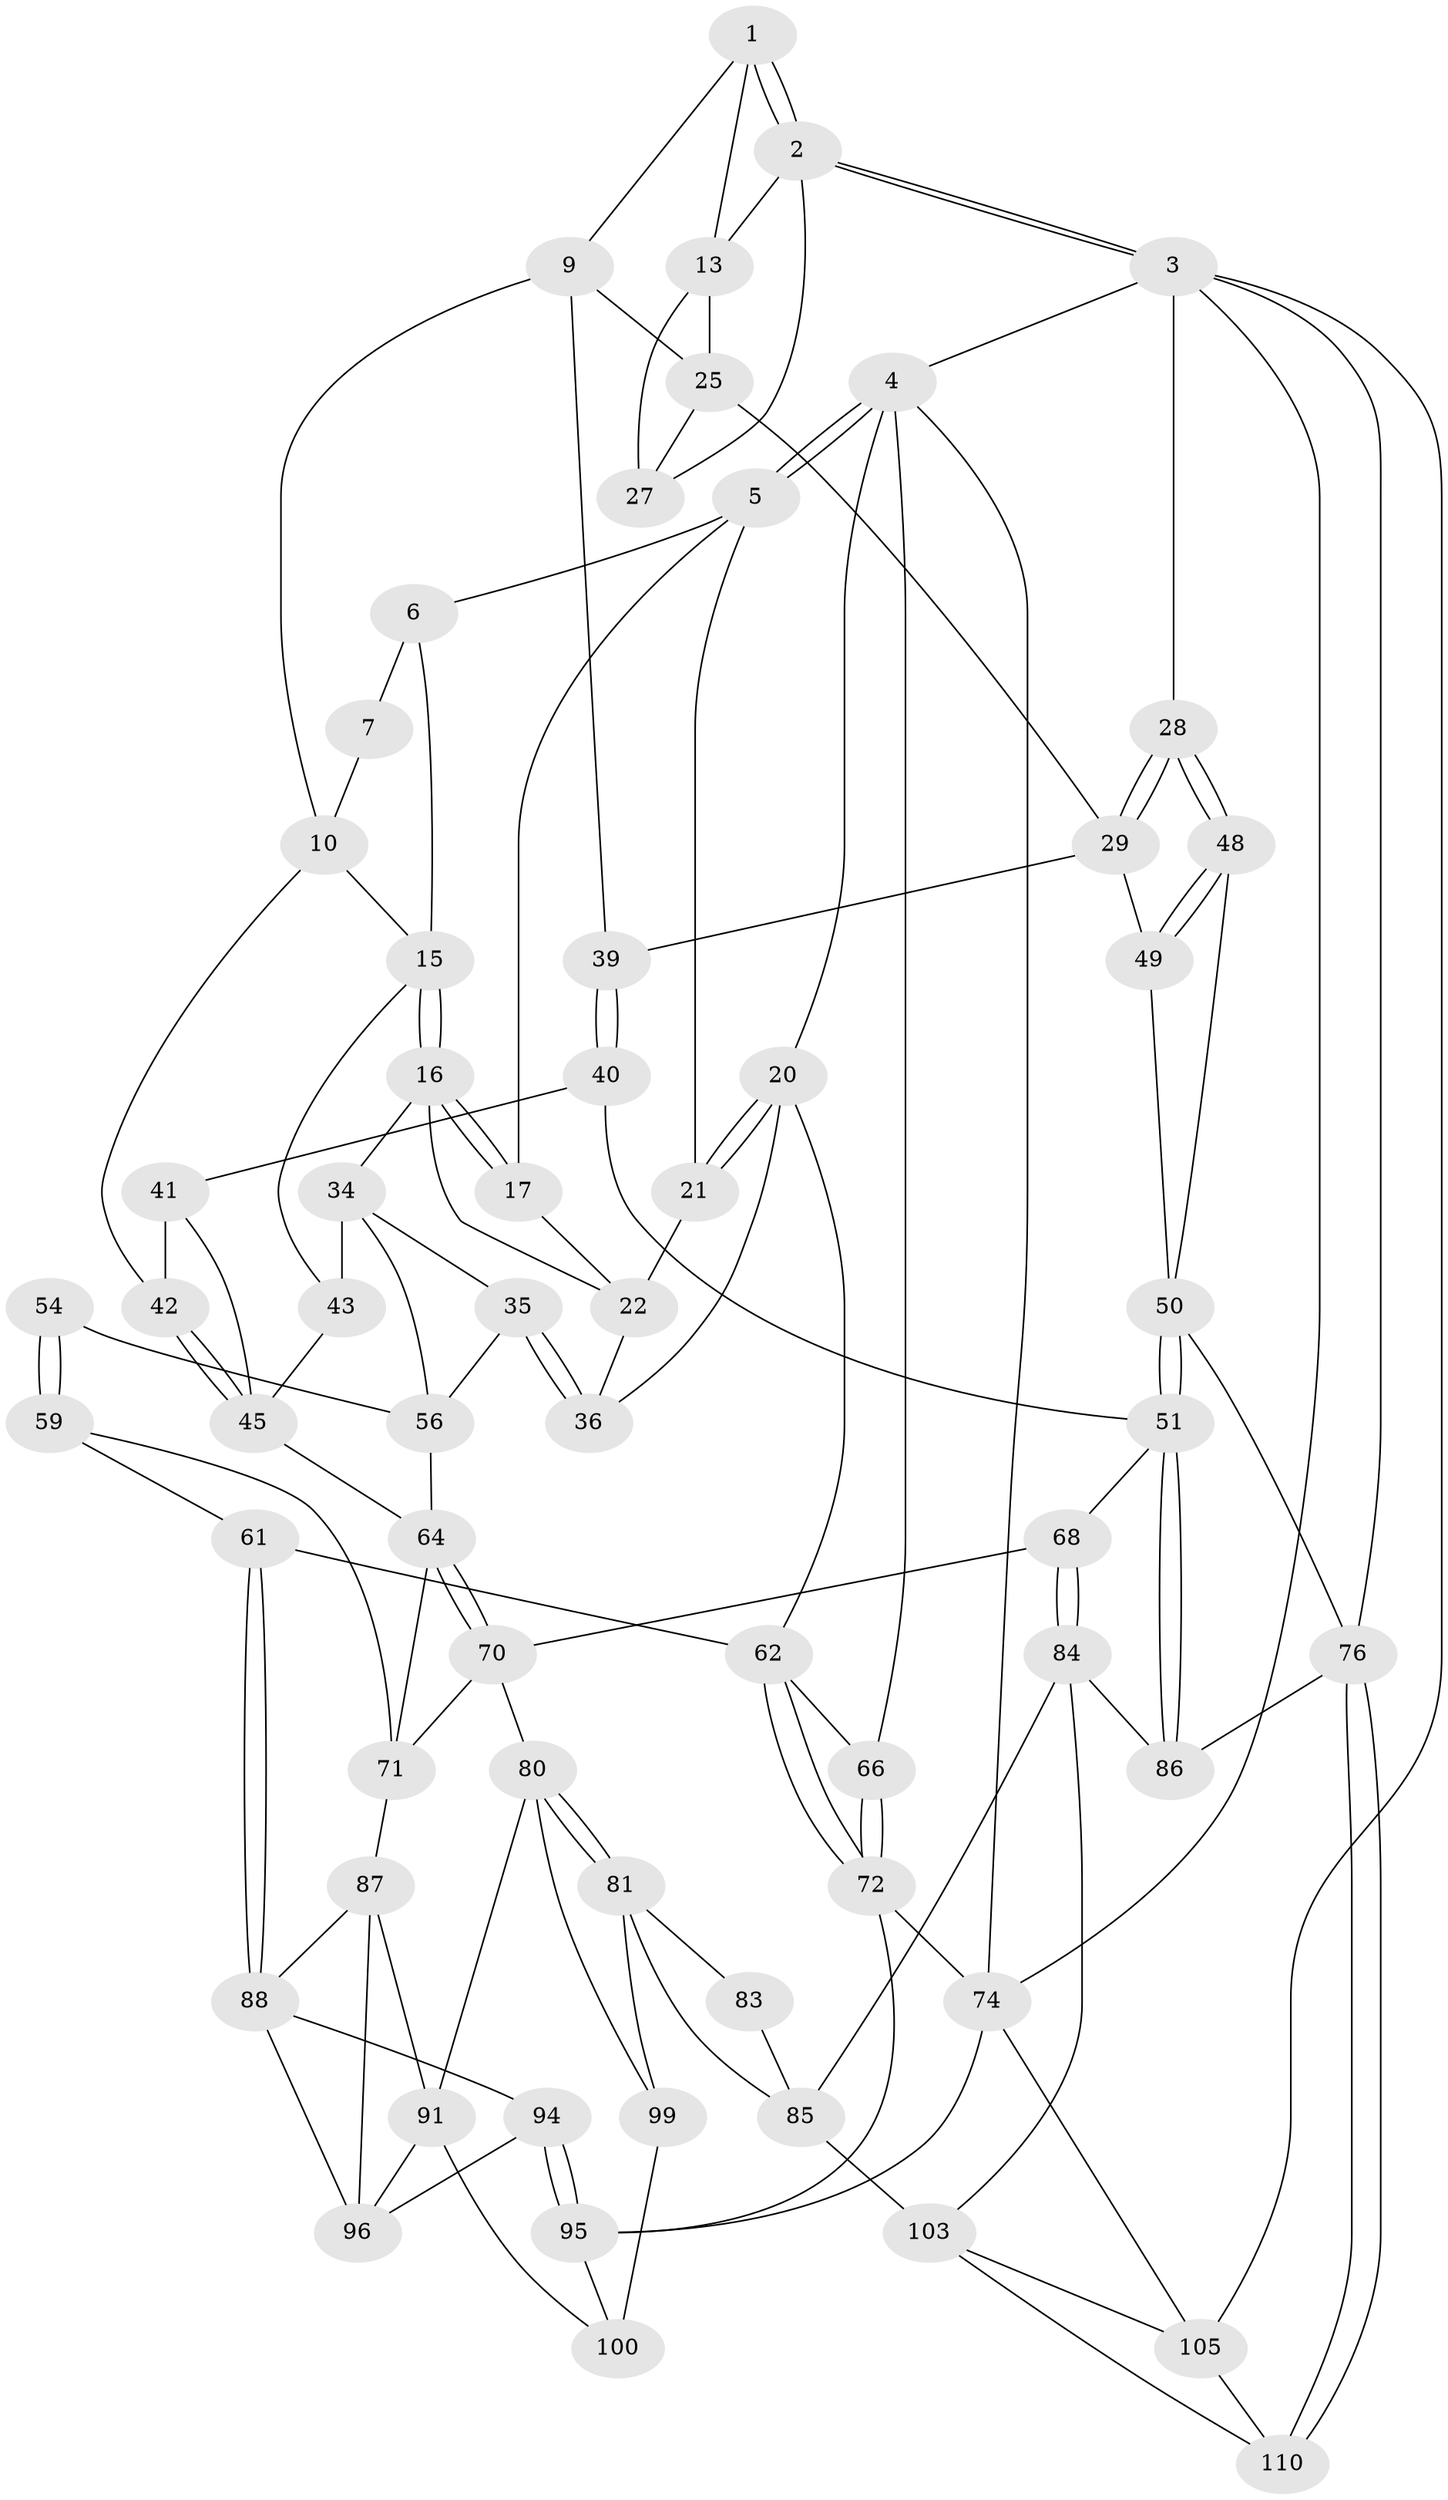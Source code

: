 // original degree distribution, {3: 0.03636363636363636, 6: 0.2727272727272727, 5: 0.43636363636363634, 4: 0.2545454545454545}
// Generated by graph-tools (version 1.1) at 2025/11/02/27/25 16:11:52]
// undirected, 63 vertices, 136 edges
graph export_dot {
graph [start="1"]
  node [color=gray90,style=filled];
  1 [pos="+0.8286946972605312+0",super="+8"];
  2 [pos="+1+0",super="+12"];
  3 [pos="+1+0",super="+75"];
  4 [pos="+0+0",super="+19"];
  5 [pos="+0.2504374440675732+0",super="+18"];
  6 [pos="+0.39335817087141783+0",super="+14"];
  7 [pos="+0.624743261605331+0",super="+11"];
  9 [pos="+0.73708021532889+0.15179287319341894",super="+26"];
  10 [pos="+0.6585330346781172+0.13425622554640254",super="+31"];
  13 [pos="+0.8711711148071395+0.10275187978121282",super="+24"];
  15 [pos="+0.43905216973375133+0.17985725655161927",super="+32"];
  16 [pos="+0.4174728679105373+0.17847859847920586",super="+33"];
  17 [pos="+0.249399738830613+0.009130051703630241"];
  20 [pos="+0.02717785328586762+0.14887516713369897",super="+37"];
  21 [pos="+0.0680901972527874+0.12843789889647056"];
  22 [pos="+0.2551049958748643+0.14801611067595968",super="+23"];
  25 [pos="+0.80909136883011+0.2186006347149978",super="+30"];
  27 [pos="+0.9337852049970603+0.1337383644635999"];
  28 [pos="+1+0.09132175573201107"];
  29 [pos="+1+0.16969935322530924",super="+38"];
  34 [pos="+0.26239791784222966+0.28308674918954857",super="+44"];
  35 [pos="+0.18628611054402386+0.3325008893455838",super="+58"];
  36 [pos="+0.1834834848286265+0.3324036797766098"];
  39 [pos="+0.8078891917364158+0.24964382917789602"];
  40 [pos="+0.7677836313022967+0.3037791384704798",super="+53"];
  41 [pos="+0.6203434354988014+0.25941807211348694",super="+47"];
  42 [pos="+0.5887148304495866+0.23036077759310913"];
  43 [pos="+0.4358023905317055+0.3426171108072009"];
  45 [pos="+0.5640081939917452+0.4046057147113512",super="+46"];
  48 [pos="+1+0.38129457058918137"];
  49 [pos="+0.9242281732444579+0.3195887620976668"];
  50 [pos="+0.9017124694806575+0.43353384337068945",super="+67"];
  51 [pos="+0.8374139812282293+0.5668467142845629",super="+52"];
  54 [pos="+0.22877360077217748+0.40101149932028785",super="+55"];
  56 [pos="+0.339353773093544+0.4751924825325311",super="+57"];
  59 [pos="+0.21387794064696997+0.4871202546567138",super="+60"];
  61 [pos="+0.11752973776040353+0.5595685990559923"];
  62 [pos="+0.08882910311801602+0.5421596324591079",super="+63"];
  64 [pos="+0.454455554175083+0.5503181516059422",super="+65"];
  66 [pos="+0+0.30483681316370465"];
  68 [pos="+0.6605871720312784+0.5391738041302805",super="+69"];
  70 [pos="+0.4602636604810242+0.569635436074514",super="+78"];
  71 [pos="+0.31270531985365135+0.5279583049770239",super="+79"];
  72 [pos="+0+0.5864751768078004",super="+73"];
  74 [pos="+0+1",super="+107"];
  76 [pos="+1+1",super="+77"];
  80 [pos="+0.45096326874242515+0.7178592147688484",super="+90"];
  81 [pos="+0.4572462022085663+0.724229560488822",super="+82"];
  83 [pos="+0.5453018205680709+0.588886093614396"];
  84 [pos="+0.623515017797653+0.6821991013188268",super="+89"];
  85 [pos="+0.5842116689327287+0.727510497105434",super="+102"];
  86 [pos="+0.8993691727644335+0.6397613341412417"];
  87 [pos="+0.31287116621452554+0.6189615649395229",super="+92"];
  88 [pos="+0.13208013475499256+0.5842190417447124",super="+93"];
  91 [pos="+0.32912782362818965+0.6969876656708375",super="+97"];
  94 [pos="+0.12214051322665574+0.7780579162878345"];
  95 [pos="+0.10330879400061349+0.8014953588278576",super="+108"];
  96 [pos="+0.2572399437601872+0.6975208034176924",super="+98"];
  99 [pos="+0.3405648198421738+0.7632062080000525",super="+101"];
  100 [pos="+0.27879849059271944+0.805604403782269",super="+109"];
  103 [pos="+0.8102541776402332+0.7459869065284296",super="+104"];
  105 [pos="+0.5924893343105117+1",super="+106"];
  110 [pos="+0.8607179890733526+0.9129181358711668"];
  1 -- 2;
  1 -- 2;
  1 -- 13;
  1 -- 9;
  2 -- 3;
  2 -- 3;
  2 -- 27;
  2 -- 13;
  3 -- 4;
  3 -- 28;
  3 -- 74;
  3 -- 76;
  3 -- 105;
  4 -- 5;
  4 -- 5;
  4 -- 74;
  4 -- 66;
  4 -- 20;
  5 -- 6;
  5 -- 17;
  5 -- 21;
  6 -- 7 [weight=2];
  6 -- 15;
  7 -- 10;
  9 -- 10;
  9 -- 25;
  9 -- 39;
  10 -- 42;
  10 -- 15;
  13 -- 25;
  13 -- 27;
  15 -- 16;
  15 -- 16;
  15 -- 43;
  16 -- 17;
  16 -- 17;
  16 -- 34;
  16 -- 22;
  17 -- 22;
  20 -- 21;
  20 -- 21;
  20 -- 62;
  20 -- 36;
  21 -- 22;
  22 -- 36;
  25 -- 27;
  25 -- 29;
  28 -- 29;
  28 -- 29;
  28 -- 48;
  28 -- 48;
  29 -- 49;
  29 -- 39;
  34 -- 35;
  34 -- 56;
  34 -- 43;
  35 -- 36;
  35 -- 36;
  35 -- 56;
  39 -- 40;
  39 -- 40;
  40 -- 41 [weight=2];
  40 -- 51;
  41 -- 42;
  41 -- 45;
  42 -- 45;
  42 -- 45;
  43 -- 45;
  45 -- 64;
  48 -- 49;
  48 -- 49;
  48 -- 50;
  49 -- 50;
  50 -- 51;
  50 -- 51;
  50 -- 76;
  51 -- 86;
  51 -- 86;
  51 -- 68;
  54 -- 59 [weight=2];
  54 -- 59;
  54 -- 56;
  56 -- 64;
  59 -- 61;
  59 -- 71;
  61 -- 62;
  61 -- 88;
  61 -- 88;
  62 -- 72;
  62 -- 72;
  62 -- 66;
  64 -- 70;
  64 -- 70;
  64 -- 71;
  66 -- 72;
  66 -- 72;
  68 -- 84;
  68 -- 84;
  68 -- 70;
  70 -- 80;
  70 -- 71;
  71 -- 87;
  72 -- 74;
  72 -- 95;
  74 -- 105;
  74 -- 95;
  76 -- 110;
  76 -- 110;
  76 -- 86;
  80 -- 81;
  80 -- 81;
  80 -- 91;
  80 -- 99;
  81 -- 99;
  81 -- 83;
  81 -- 85;
  83 -- 85;
  84 -- 85;
  84 -- 86;
  84 -- 103;
  85 -- 103;
  87 -- 88;
  87 -- 96;
  87 -- 91;
  88 -- 96;
  88 -- 94;
  91 -- 96;
  91 -- 100;
  94 -- 95;
  94 -- 95;
  94 -- 96;
  95 -- 100;
  99 -- 100 [weight=2];
  103 -- 110;
  103 -- 105;
  105 -- 110;
}
